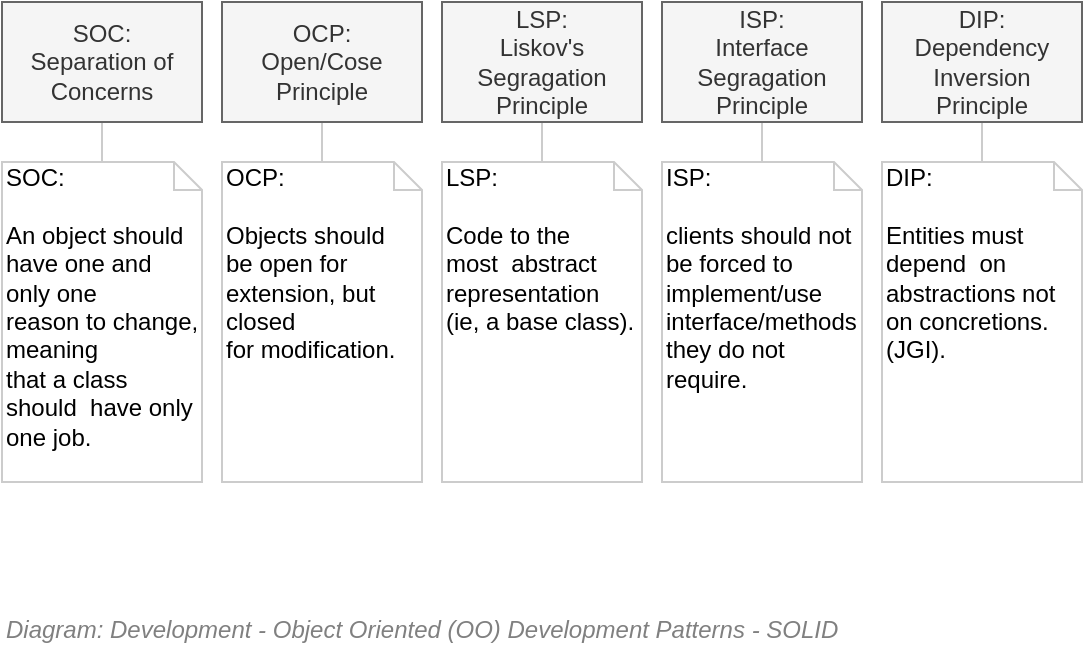 <mxfile compressed="false" version="17.5.0" type="google">
  <diagram id="n3SKksPdV-N4bOmjKrKf" name="Development/Patterns/OO/SOLID">
    <mxGraphModel grid="1" page="1" gridSize="10" guides="1" tooltips="1" connect="1" arrows="1" fold="1" pageScale="1" pageWidth="827" pageHeight="1169" math="0" shadow="0">
      <root>
        <mxCell id="7G_PbEm9kd98VSfMIWQv-0" />
        <mxCell id="Wme40enz_oUWNpX5_eNP-7" value="Notes" style="" parent="7G_PbEm9kd98VSfMIWQv-0" />
        <mxCell id="7G_PbEm9kd98VSfMIWQv-13" style="edgeStyle=orthogonalEdgeStyle;rounded=0;orthogonalLoop=1;jettySize=auto;html=1;entryX=0.5;entryY=1;entryDx=0;entryDy=0;fontSize=9;strokeColor=#CCCCCC;endArrow=none;endFill=0;" edge="1" parent="Wme40enz_oUWNpX5_eNP-7" source="7G_PbEm9kd98VSfMIWQv-7" target="7G_PbEm9kd98VSfMIWQv-2">
          <mxGeometry relative="1" as="geometry" />
        </mxCell>
        <mxCell id="7G_PbEm9kd98VSfMIWQv-7" value="&lt;div style=&quot;font-size: 12px;&quot;&gt;SOC:&lt;br style=&quot;font-size: 12px;&quot;&gt;&lt;br style=&quot;font-size: 12px;&quot;&gt;An object should have&amp;nbsp;&lt;span style=&quot;font-size: 12px;&quot;&gt;one and only one reason&amp;nbsp;&lt;/span&gt;&lt;span style=&quot;font-size: 12px;&quot;&gt;to change, meaning&amp;nbsp;&lt;/span&gt;&lt;/div&gt;&lt;div style=&quot;font-size: 12px;&quot;&gt;that a class should&amp;nbsp;&amp;nbsp;&lt;span style=&quot;font-size: 12px;&quot;&gt;have only one job.&lt;/span&gt;&lt;/div&gt;" style="shape=note;whiteSpace=wrap;html=1;size=14;verticalAlign=top;align=left;spacingTop=-6;fillColor=none;fontSize=12;strokeColor=#CCCCCC;" vertex="1" parent="Wme40enz_oUWNpX5_eNP-7">
          <mxGeometry x="120" y="280" width="100" height="160" as="geometry" />
        </mxCell>
        <mxCell id="7G_PbEm9kd98VSfMIWQv-9" value="&lt;div style=&quot;font-size: 12px;&quot;&gt;OCP:&lt;br style=&quot;font-size: 12px;&quot;&gt;&lt;br style=&quot;font-size: 12px;&quot;&gt;Objects should be&amp;nbsp;&lt;span style=&quot;font-size: 12px;&quot;&gt;open for extension,&amp;nbsp;&lt;/span&gt;&lt;span style=&quot;font-size: 12px;&quot;&gt;but closed for&amp;nbsp;&lt;/span&gt;&lt;span style=&quot;font-size: 12px;&quot;&gt;modification.&lt;/span&gt;&lt;/div&gt;" style="shape=note;whiteSpace=wrap;html=1;size=14;verticalAlign=top;align=left;spacingTop=-6;fillColor=none;fontSize=12;strokeColor=#CCCCCC;" vertex="1" parent="Wme40enz_oUWNpX5_eNP-7">
          <mxGeometry x="230" y="280" width="100" height="160" as="geometry" />
        </mxCell>
        <mxCell id="7G_PbEm9kd98VSfMIWQv-10" value="&lt;div style=&quot;font-size: 12px;&quot;&gt;LSP:&lt;br style=&quot;font-size: 12px;&quot;&gt;&lt;br style=&quot;font-size: 12px;&quot;&gt;Code to the most&amp;nbsp;&amp;nbsp;&lt;span style=&quot;font-size: 12px;&quot;&gt;abstract&amp;nbsp;&lt;br style=&quot;font-size: 12px;&quot;&gt;&lt;/span&gt;&lt;span style=&quot;font-size: 12px;&quot;&gt;representation&amp;nbsp;&amp;nbsp;&lt;br style=&quot;font-size: 12px;&quot;&gt;&lt;/span&gt;&lt;span style=&quot;font-size: 12px;&quot;&gt;(ie, a base class).&lt;/span&gt;&lt;/div&gt;&lt;div style=&quot;font-size: 12px;&quot;&gt;&lt;br style=&quot;font-size: 12px;&quot;&gt;&lt;/div&gt;" style="shape=note;whiteSpace=wrap;html=1;size=14;verticalAlign=top;align=left;spacingTop=-6;fillColor=none;fontSize=12;strokeColor=#CCCCCC;" vertex="1" parent="Wme40enz_oUWNpX5_eNP-7">
          <mxGeometry x="340" y="280" width="100" height="160" as="geometry" />
        </mxCell>
        <mxCell id="7G_PbEm9kd98VSfMIWQv-11" value="&lt;div style=&quot;font-size: 12px;&quot;&gt;ISP:&lt;br style=&quot;font-size: 12px;&quot;&gt;&lt;br style=&quot;font-size: 12px;&quot;&gt;clients should not&lt;/div&gt;&lt;div style=&quot;font-size: 12px;&quot;&gt;be forced to implement/use&lt;/div&gt;&lt;div style=&quot;font-size: 12px;&quot;&gt;interface/methods&lt;/div&gt;&lt;div style=&quot;font-size: 12px;&quot;&gt;they do not require.&lt;/div&gt;" style="shape=note;whiteSpace=wrap;html=1;size=14;verticalAlign=top;align=left;spacingTop=-6;fillColor=none;fontSize=12;strokeColor=#CCCCCC;" vertex="1" parent="Wme40enz_oUWNpX5_eNP-7">
          <mxGeometry x="450" y="280" width="100" height="160" as="geometry" />
        </mxCell>
        <mxCell id="7G_PbEm9kd98VSfMIWQv-12" value="&lt;div style=&quot;font-size: 12px;&quot;&gt;DIP:&lt;br style=&quot;font-size: 12px;&quot;&gt;&lt;br style=&quot;font-size: 12px;&quot;&gt;Entities must depend&amp;nbsp;&amp;nbsp;&lt;span style=&quot;font-size: 12px;&quot;&gt;on abstractions not&lt;/span&gt;&lt;/div&gt;&lt;div style=&quot;font-size: 12px;&quot;&gt;on concretions.&amp;nbsp;&lt;/div&gt;&lt;div style=&quot;font-size: 12px;&quot;&gt;(JGI).&lt;/div&gt;" style="shape=note;whiteSpace=wrap;html=1;size=14;verticalAlign=top;align=left;spacingTop=-6;fillColor=none;fontSize=12;strokeColor=#CCCCCC;" vertex="1" parent="Wme40enz_oUWNpX5_eNP-7">
          <mxGeometry x="560" y="280" width="100" height="160" as="geometry" />
        </mxCell>
        <mxCell id="7G_PbEm9kd98VSfMIWQv-14" style="edgeStyle=orthogonalEdgeStyle;rounded=0;orthogonalLoop=1;jettySize=auto;html=1;entryX=0.5;entryY=1;entryDx=0;entryDy=0;fontSize=9;strokeColor=#CCCCCC;endArrow=none;endFill=0;exitX=0.5;exitY=0;exitDx=0;exitDy=0;exitPerimeter=0;" edge="1" parent="Wme40enz_oUWNpX5_eNP-7" source="7G_PbEm9kd98VSfMIWQv-9" target="7G_PbEm9kd98VSfMIWQv-4">
          <mxGeometry relative="1" as="geometry">
            <mxPoint x="169.862" y="290" as="sourcePoint" />
            <mxPoint x="169.862" y="250" as="targetPoint" />
          </mxGeometry>
        </mxCell>
        <mxCell id="7G_PbEm9kd98VSfMIWQv-15" style="edgeStyle=orthogonalEdgeStyle;rounded=0;orthogonalLoop=1;jettySize=auto;html=1;entryX=0.5;entryY=1;entryDx=0;entryDy=0;fontSize=9;strokeColor=#CCCCCC;endArrow=none;endFill=0;exitX=0.5;exitY=0;exitDx=0;exitDy=0;exitPerimeter=0;" edge="1" parent="Wme40enz_oUWNpX5_eNP-7" source="7G_PbEm9kd98VSfMIWQv-10" target="7G_PbEm9kd98VSfMIWQv-3">
          <mxGeometry relative="1" as="geometry">
            <mxPoint x="289.862" y="290" as="sourcePoint" />
            <mxPoint x="289.862" y="250" as="targetPoint" />
          </mxGeometry>
        </mxCell>
        <mxCell id="7G_PbEm9kd98VSfMIWQv-16" style="edgeStyle=orthogonalEdgeStyle;rounded=0;orthogonalLoop=1;jettySize=auto;html=1;entryX=0.5;entryY=1;entryDx=0;entryDy=0;fontSize=9;strokeColor=#CCCCCC;endArrow=none;endFill=0;exitX=0.5;exitY=0;exitDx=0;exitDy=0;exitPerimeter=0;" edge="1" parent="Wme40enz_oUWNpX5_eNP-7" source="7G_PbEm9kd98VSfMIWQv-11" target="7G_PbEm9kd98VSfMIWQv-5">
          <mxGeometry relative="1" as="geometry">
            <mxPoint x="520" y="280" as="sourcePoint" />
            <mxPoint x="409.862" y="250" as="targetPoint" />
          </mxGeometry>
        </mxCell>
        <mxCell id="7G_PbEm9kd98VSfMIWQv-17" style="edgeStyle=orthogonalEdgeStyle;rounded=0;orthogonalLoop=1;jettySize=auto;html=1;entryX=0.5;entryY=1;entryDx=0;entryDy=0;fontSize=9;strokeColor=#CCCCCC;endArrow=none;endFill=0;exitX=0.5;exitY=0;exitDx=0;exitDy=0;exitPerimeter=0;" edge="1" parent="Wme40enz_oUWNpX5_eNP-7" source="7G_PbEm9kd98VSfMIWQv-12" target="7G_PbEm9kd98VSfMIWQv-6">
          <mxGeometry relative="1" as="geometry">
            <mxPoint x="530" y="290" as="sourcePoint" />
            <mxPoint x="529.862" y="250" as="targetPoint" />
          </mxGeometry>
        </mxCell>
        <mxCell id="7G_PbEm9kd98VSfMIWQv-1" value="Diagram" style="" parent="7G_PbEm9kd98VSfMIWQv-0" />
        <mxCell id="7G_PbEm9kd98VSfMIWQv-2" value="SOC:&lt;br style=&quot;font-size: 12px;&quot;&gt;Separation of Concerns" style="rounded=0;whiteSpace=wrap;html=1;shadow=0;glass=0;comic=0;strokeColor=#666666;fillColor=#f5f5f5;fontSize=12;align=center;fontColor=#333333;" vertex="1" parent="7G_PbEm9kd98VSfMIWQv-1">
          <mxGeometry x="120" y="200" width="100" height="60" as="geometry" />
        </mxCell>
        <mxCell id="7G_PbEm9kd98VSfMIWQv-3" value="LSP:&lt;br style=&quot;font-size: 12px;&quot;&gt;Liskov&#39;s Segragation&lt;br style=&quot;font-size: 12px;&quot;&gt;Principle" style="rounded=0;whiteSpace=wrap;html=1;shadow=0;glass=0;comic=0;strokeColor=#666666;fillColor=#f5f5f5;fontSize=12;align=center;fontColor=#333333;" vertex="1" parent="7G_PbEm9kd98VSfMIWQv-1">
          <mxGeometry x="340" y="200" width="100" height="60" as="geometry" />
        </mxCell>
        <mxCell id="7G_PbEm9kd98VSfMIWQv-4" value="OCP:&lt;br style=&quot;font-size: 12px;&quot;&gt;Open/Cose Principle" style="rounded=0;whiteSpace=wrap;html=1;shadow=0;glass=0;comic=0;strokeColor=#666666;fillColor=#f5f5f5;fontSize=12;align=center;fontColor=#333333;" vertex="1" parent="7G_PbEm9kd98VSfMIWQv-1">
          <mxGeometry x="230" y="200" width="100" height="60" as="geometry" />
        </mxCell>
        <mxCell id="7G_PbEm9kd98VSfMIWQv-5" value="ISP:&lt;br style=&quot;font-size: 12px;&quot;&gt;Interface Segragation Principle" style="rounded=0;whiteSpace=wrap;html=1;shadow=0;glass=0;comic=0;strokeColor=#666666;fillColor=#f5f5f5;fontSize=12;align=center;fontColor=#333333;" vertex="1" parent="7G_PbEm9kd98VSfMIWQv-1">
          <mxGeometry x="450" y="200" width="100" height="60" as="geometry" />
        </mxCell>
        <mxCell id="7G_PbEm9kd98VSfMIWQv-6" value="DIP:&lt;br style=&quot;font-size: 12px;&quot;&gt;Dependency Inversion Principle" style="rounded=0;whiteSpace=wrap;html=1;shadow=0;glass=0;comic=0;strokeColor=#666666;fillColor=#f5f5f5;fontSize=12;align=center;fontColor=#333333;" vertex="1" parent="7G_PbEm9kd98VSfMIWQv-1">
          <mxGeometry x="560" y="200" width="100" height="60" as="geometry" />
        </mxCell>
        <mxCell id="Wme40enz_oUWNpX5_eNP-3" value="Title/Page" style="" visible="0" parent="7G_PbEm9kd98VSfMIWQv-0" />
        <mxCell id="Wme40enz_oUWNpX5_eNP-4" value="" style="group;fontSize=10;" vertex="1" connectable="0" parent="Wme40enz_oUWNpX5_eNP-3">
          <mxGeometry x="120" y="120" width="560" height="35" as="geometry" />
        </mxCell>
        <mxCell id="Wme40enz_oUWNpX5_eNP-5" value="&lt;font style=&quot;font-size: 12px&quot;&gt;Base Logical Module - Development - Object Oriented (OO) Development Patterns - SOLID&lt;/font&gt;" style="text;strokeColor=none;fillColor=none;html=1;fontSize=24;fontStyle=1;verticalAlign=middle;align=left;shadow=0;glass=0;comic=0;opacity=30;fontColor=#808080;" vertex="1" parent="Wme40enz_oUWNpX5_eNP-4">
          <mxGeometry width="560" height="40" as="geometry" />
        </mxCell>
        <mxCell id="Wme40enz_oUWNpX5_eNP-6" value="" style="line;strokeWidth=2;html=1;shadow=0;glass=0;comic=0;fillColor=none;fontSize=10;fontColor=#CCCCCC;labelBackgroundColor=none;strokeColor=#CCCCCC;" vertex="1" parent="Wme40enz_oUWNpX5_eNP-4">
          <mxGeometry y="35" width="560" height="10" as="geometry" />
        </mxCell>
        <mxCell id="zwMZHRrP1kJkzbbcPImp-0" value="SOLID is arguably the most valuable pattern of all for developers to follow." style="text;html=1;strokeColor=none;fillColor=none;align=center;verticalAlign=middle;whiteSpace=wrap;rounded=0;fontFamily=Helvetica;fontSize=12;fontColor=#000000;" vertex="1" parent="Wme40enz_oUWNpX5_eNP-3">
          <mxGeometry x="120" y="170" width="560" height="20" as="geometry" />
        </mxCell>
        <mxCell id="9PYrRsnqoWfD5Mer2_B0-0" value="Title/Diagram" parent="7G_PbEm9kd98VSfMIWQv-0" />
        <mxCell id="9PYrRsnqoWfD5Mer2_B0-2" value="&lt;font style=&quot;font-size: 12px ; font-weight: normal&quot;&gt;&lt;i&gt;Diagram: Development - Object Oriented (OO) Development Patterns - SOLID&lt;/i&gt;&lt;/font&gt;" style="text;strokeColor=none;fillColor=none;html=1;fontSize=24;fontStyle=1;verticalAlign=middle;align=left;shadow=0;glass=0;comic=0;opacity=30;fontColor=#808080;" vertex="1" parent="9PYrRsnqoWfD5Mer2_B0-0">
          <mxGeometry x="120" y="500" width="520" height="20" as="geometry" />
        </mxCell>
      </root>
    </mxGraphModel>
  </diagram>
</mxfile>
